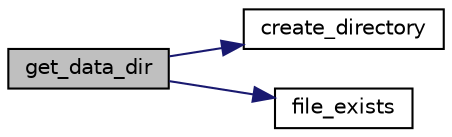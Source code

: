 digraph "get_data_dir"
{
 // LATEX_PDF_SIZE
  edge [fontname="Helvetica",fontsize="10",labelfontname="Helvetica",labelfontsize="10"];
  node [fontname="Helvetica",fontsize="10",shape=record];
  rankdir="LR";
  Node1 [label="get_data_dir",height=0.2,width=0.4,color="black", fillcolor="grey75", style="filled", fontcolor="black",tooltip="获取程序的数据目录路径"];
  Node1 -> Node2 [color="midnightblue",fontsize="10",style="solid",fontname="Helvetica"];
  Node2 [label="create_directory",height=0.2,width=0.4,color="black", fillcolor="white", style="filled",URL="$file__ops_8c.html#aca3791df724ee1ae3b5b092fa1b65c63",tooltip="创建目录"];
  Node1 -> Node3 [color="midnightblue",fontsize="10",style="solid",fontname="Helvetica"];
  Node3 [label="file_exists",height=0.2,width=0.4,color="black", fillcolor="white", style="filled",URL="$file__ops_8c.html#aba2db2f17a82cb9f949de86a2f783ce6",tooltip="检查文件是否存在"];
}
